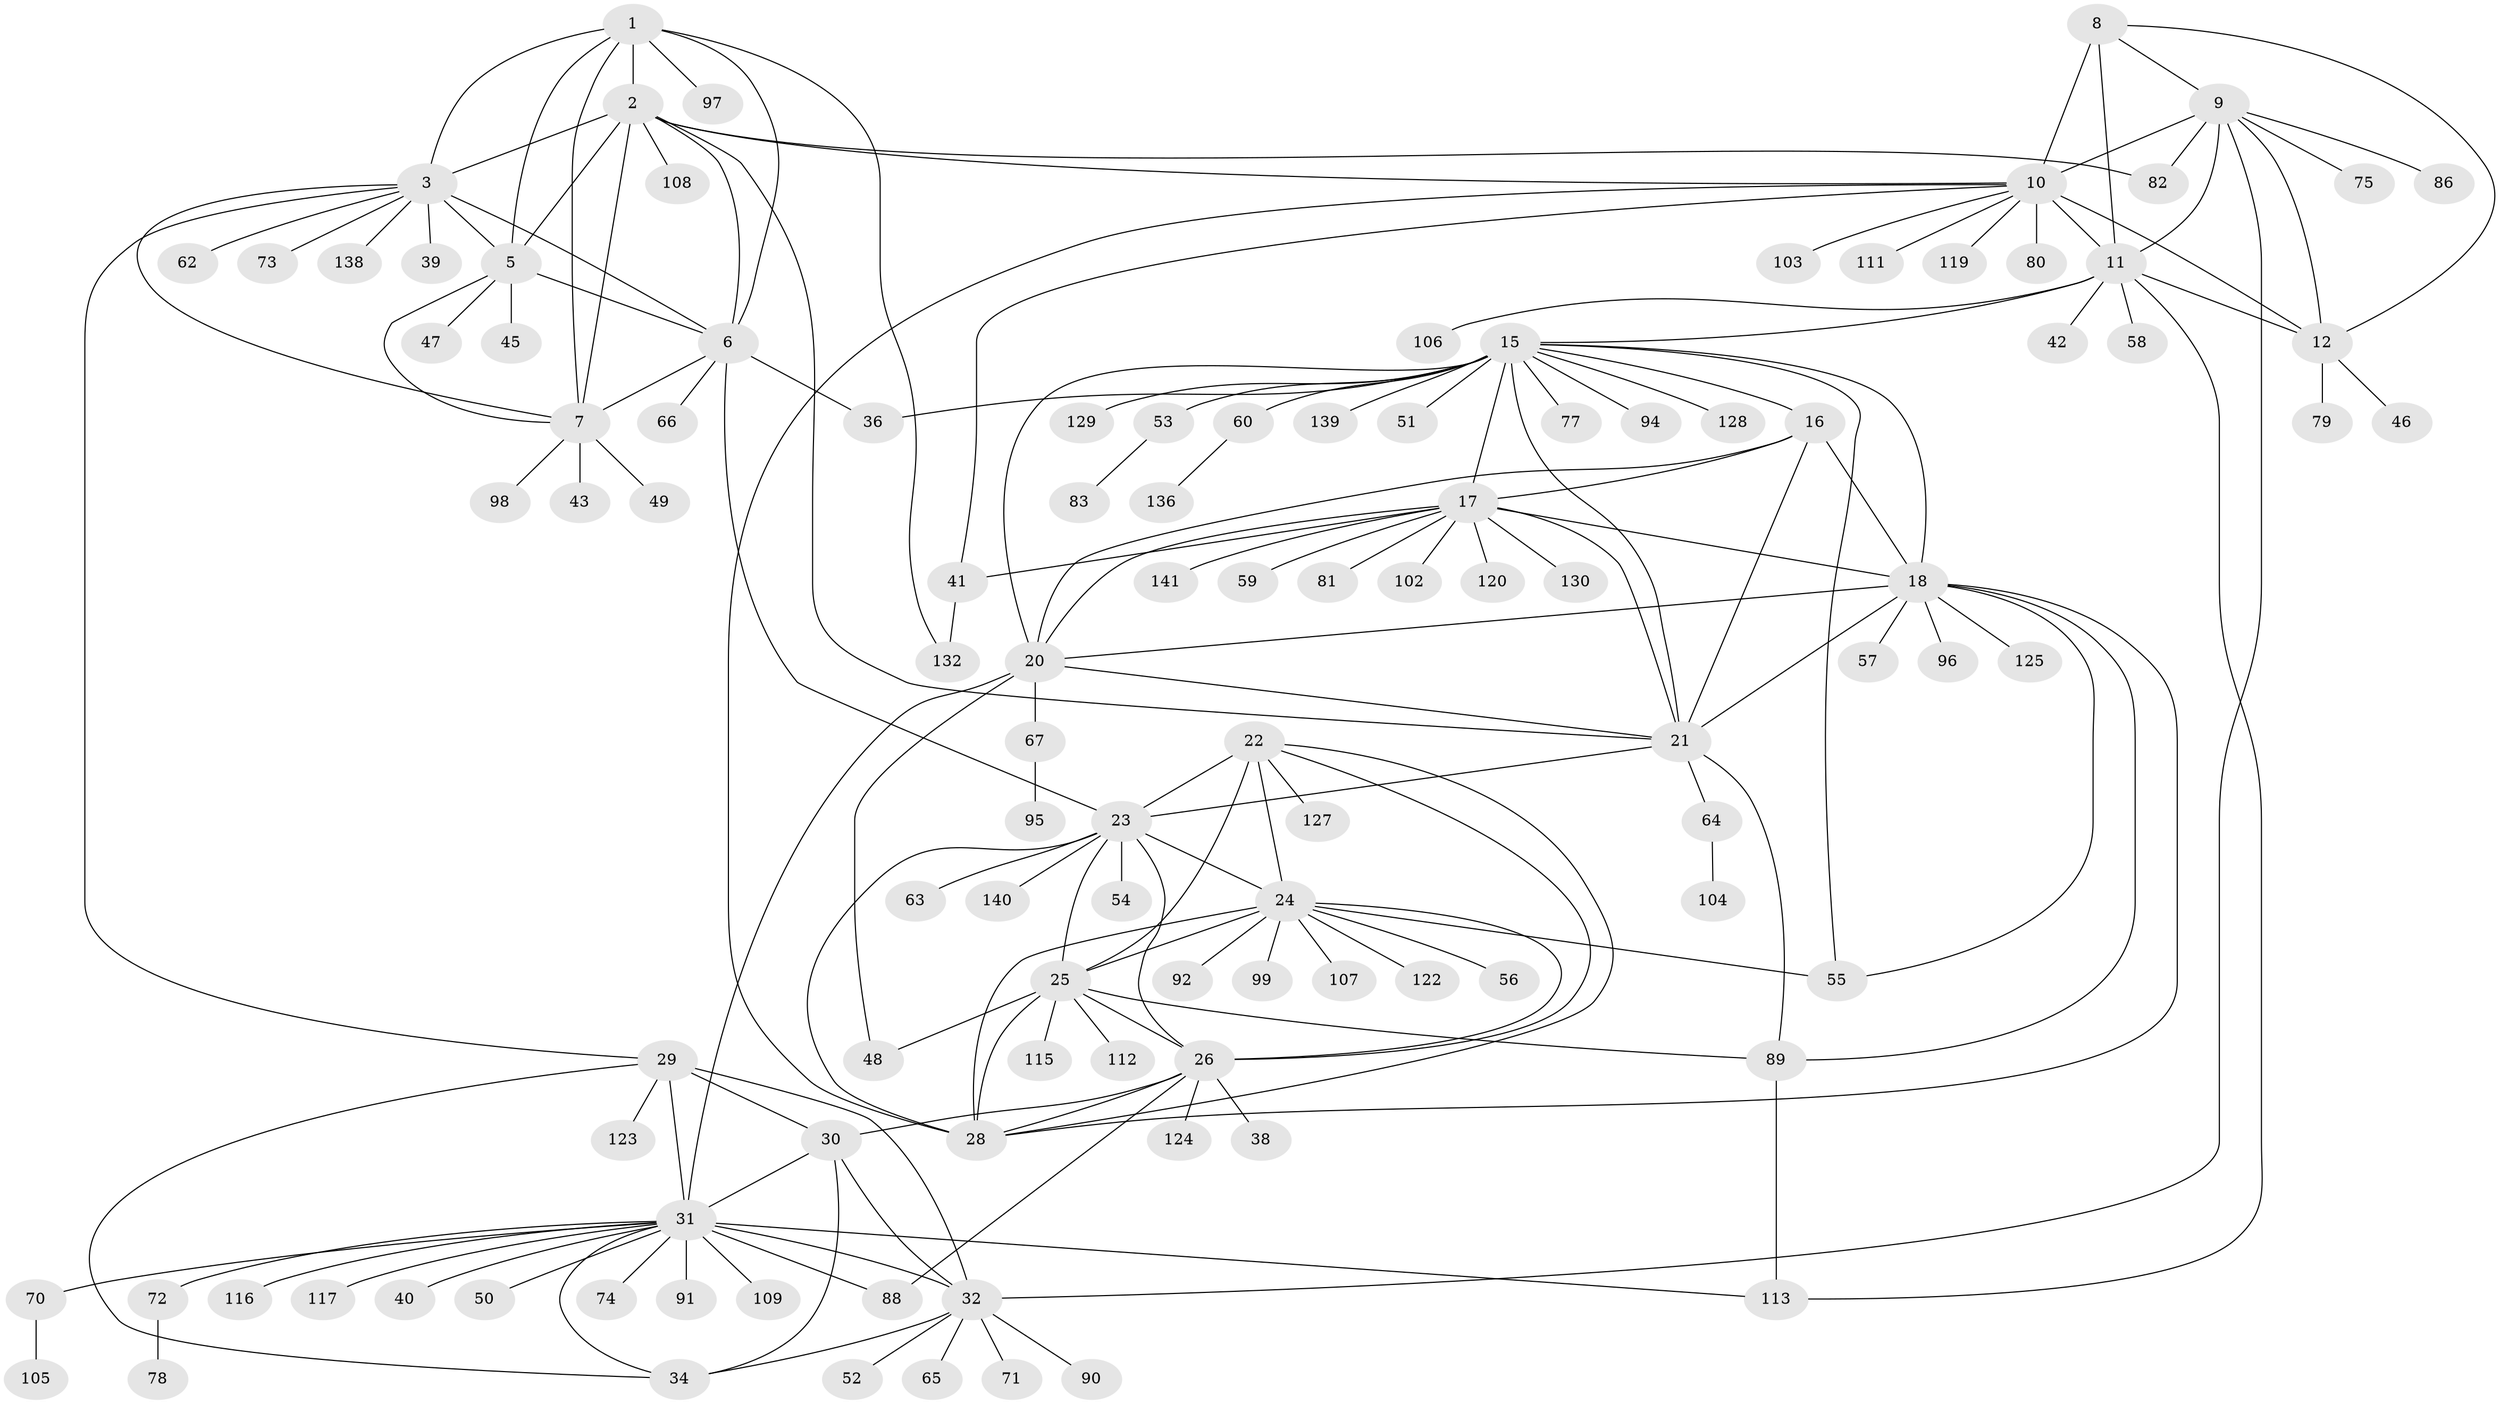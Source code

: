 // Generated by graph-tools (version 1.1) at 2025/52/02/27/25 19:52:15]
// undirected, 112 vertices, 172 edges
graph export_dot {
graph [start="1"]
  node [color=gray90,style=filled];
  1 [super="+133"];
  2 [super="+4"];
  3 [super="+68"];
  5 [super="+87"];
  6;
  7 [super="+100"];
  8;
  9 [super="+93"];
  10 [super="+14"];
  11 [super="+13"];
  12;
  15 [super="+19"];
  16;
  17 [super="+37"];
  18 [super="+101"];
  20 [super="+61"];
  21 [super="+76"];
  22 [super="+114"];
  23 [super="+27"];
  24 [super="+84"];
  25;
  26 [super="+135"];
  28 [super="+110"];
  29 [super="+121"];
  30 [super="+44"];
  31 [super="+35"];
  32 [super="+33"];
  34;
  36;
  38;
  39;
  40;
  41;
  42;
  43;
  45;
  46;
  47;
  48;
  49;
  50;
  51;
  52;
  53;
  54 [super="+69"];
  55 [super="+137"];
  56;
  57;
  58;
  59;
  60;
  62;
  63;
  64;
  65;
  66;
  67;
  70;
  71;
  72;
  73;
  74;
  75 [super="+85"];
  77 [super="+118"];
  78;
  79;
  80;
  81;
  82 [super="+134"];
  83;
  86;
  88;
  89;
  90;
  91;
  92;
  94;
  95;
  96;
  97;
  98 [super="+131"];
  99;
  102;
  103;
  104;
  105;
  106;
  107;
  108;
  109;
  111;
  112;
  113 [super="+126"];
  115;
  116;
  117;
  119;
  120;
  122;
  123;
  124;
  125;
  127;
  128;
  129;
  130;
  132;
  136;
  138;
  139;
  140;
  141;
  1 -- 2 [weight=2];
  1 -- 3;
  1 -- 5;
  1 -- 6;
  1 -- 7;
  1 -- 97;
  1 -- 132;
  2 -- 3 [weight=2];
  2 -- 5 [weight=2];
  2 -- 6 [weight=2];
  2 -- 7 [weight=2];
  2 -- 82;
  2 -- 10;
  2 -- 108;
  2 -- 21;
  3 -- 5;
  3 -- 6;
  3 -- 7;
  3 -- 29;
  3 -- 39;
  3 -- 62;
  3 -- 73;
  3 -- 138;
  5 -- 6;
  5 -- 7;
  5 -- 45;
  5 -- 47;
  6 -- 7;
  6 -- 36;
  6 -- 66;
  6 -- 23;
  7 -- 43;
  7 -- 49;
  7 -- 98;
  8 -- 9;
  8 -- 10 [weight=2];
  8 -- 11 [weight=2];
  8 -- 12;
  9 -- 10 [weight=2];
  9 -- 11 [weight=2];
  9 -- 12;
  9 -- 75;
  9 -- 82;
  9 -- 86;
  9 -- 32;
  10 -- 11 [weight=4];
  10 -- 12 [weight=2];
  10 -- 28;
  10 -- 41;
  10 -- 103;
  10 -- 111;
  10 -- 80;
  10 -- 119;
  11 -- 12 [weight=2];
  11 -- 42;
  11 -- 58;
  11 -- 106;
  11 -- 15;
  11 -- 113;
  12 -- 46;
  12 -- 79;
  15 -- 16 [weight=2];
  15 -- 17 [weight=2];
  15 -- 18 [weight=2];
  15 -- 20 [weight=2];
  15 -- 21 [weight=2];
  15 -- 36;
  15 -- 53;
  15 -- 60;
  15 -- 77;
  15 -- 129;
  15 -- 139;
  15 -- 128;
  15 -- 51;
  15 -- 55;
  15 -- 94;
  16 -- 17;
  16 -- 18;
  16 -- 20;
  16 -- 21;
  17 -- 18;
  17 -- 20;
  17 -- 21;
  17 -- 81;
  17 -- 130;
  17 -- 141;
  17 -- 102;
  17 -- 120;
  17 -- 41;
  17 -- 59;
  18 -- 20;
  18 -- 21;
  18 -- 57;
  18 -- 96;
  18 -- 125;
  18 -- 89;
  18 -- 28;
  18 -- 55;
  20 -- 21;
  20 -- 31;
  20 -- 67;
  20 -- 48;
  21 -- 23;
  21 -- 64;
  21 -- 89;
  22 -- 23 [weight=2];
  22 -- 24;
  22 -- 25;
  22 -- 26;
  22 -- 28;
  22 -- 127;
  23 -- 24 [weight=2];
  23 -- 25 [weight=2];
  23 -- 26 [weight=2];
  23 -- 28 [weight=2];
  23 -- 54;
  23 -- 140;
  23 -- 63;
  24 -- 25;
  24 -- 26;
  24 -- 28;
  24 -- 55;
  24 -- 56;
  24 -- 92;
  24 -- 99;
  24 -- 107;
  24 -- 122;
  25 -- 26;
  25 -- 28;
  25 -- 48;
  25 -- 89;
  25 -- 112;
  25 -- 115;
  26 -- 28;
  26 -- 30;
  26 -- 38;
  26 -- 88;
  26 -- 124;
  29 -- 30;
  29 -- 31 [weight=2];
  29 -- 32 [weight=2];
  29 -- 34;
  29 -- 123;
  30 -- 31 [weight=2];
  30 -- 32 [weight=2];
  30 -- 34;
  31 -- 32 [weight=4];
  31 -- 34 [weight=2];
  31 -- 50;
  31 -- 88;
  31 -- 109;
  31 -- 116;
  31 -- 70;
  31 -- 40;
  31 -- 72;
  31 -- 74;
  31 -- 113;
  31 -- 117;
  31 -- 91;
  32 -- 34 [weight=2];
  32 -- 52;
  32 -- 65;
  32 -- 90;
  32 -- 71;
  41 -- 132;
  53 -- 83;
  60 -- 136;
  64 -- 104;
  67 -- 95;
  70 -- 105;
  72 -- 78;
  89 -- 113;
}
